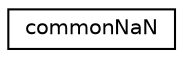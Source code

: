digraph "Graphical Class Hierarchy"
{
  edge [fontname="Helvetica",fontsize="10",labelfontname="Helvetica",labelfontsize="10"];
  node [fontname="Helvetica",fontsize="10",shape=record];
  rankdir="LR";
  Node0 [label="commonNaN",height=0.2,width=0.4,color="black", fillcolor="white", style="filled",URL="$structcommon_na_n.html"];
}
